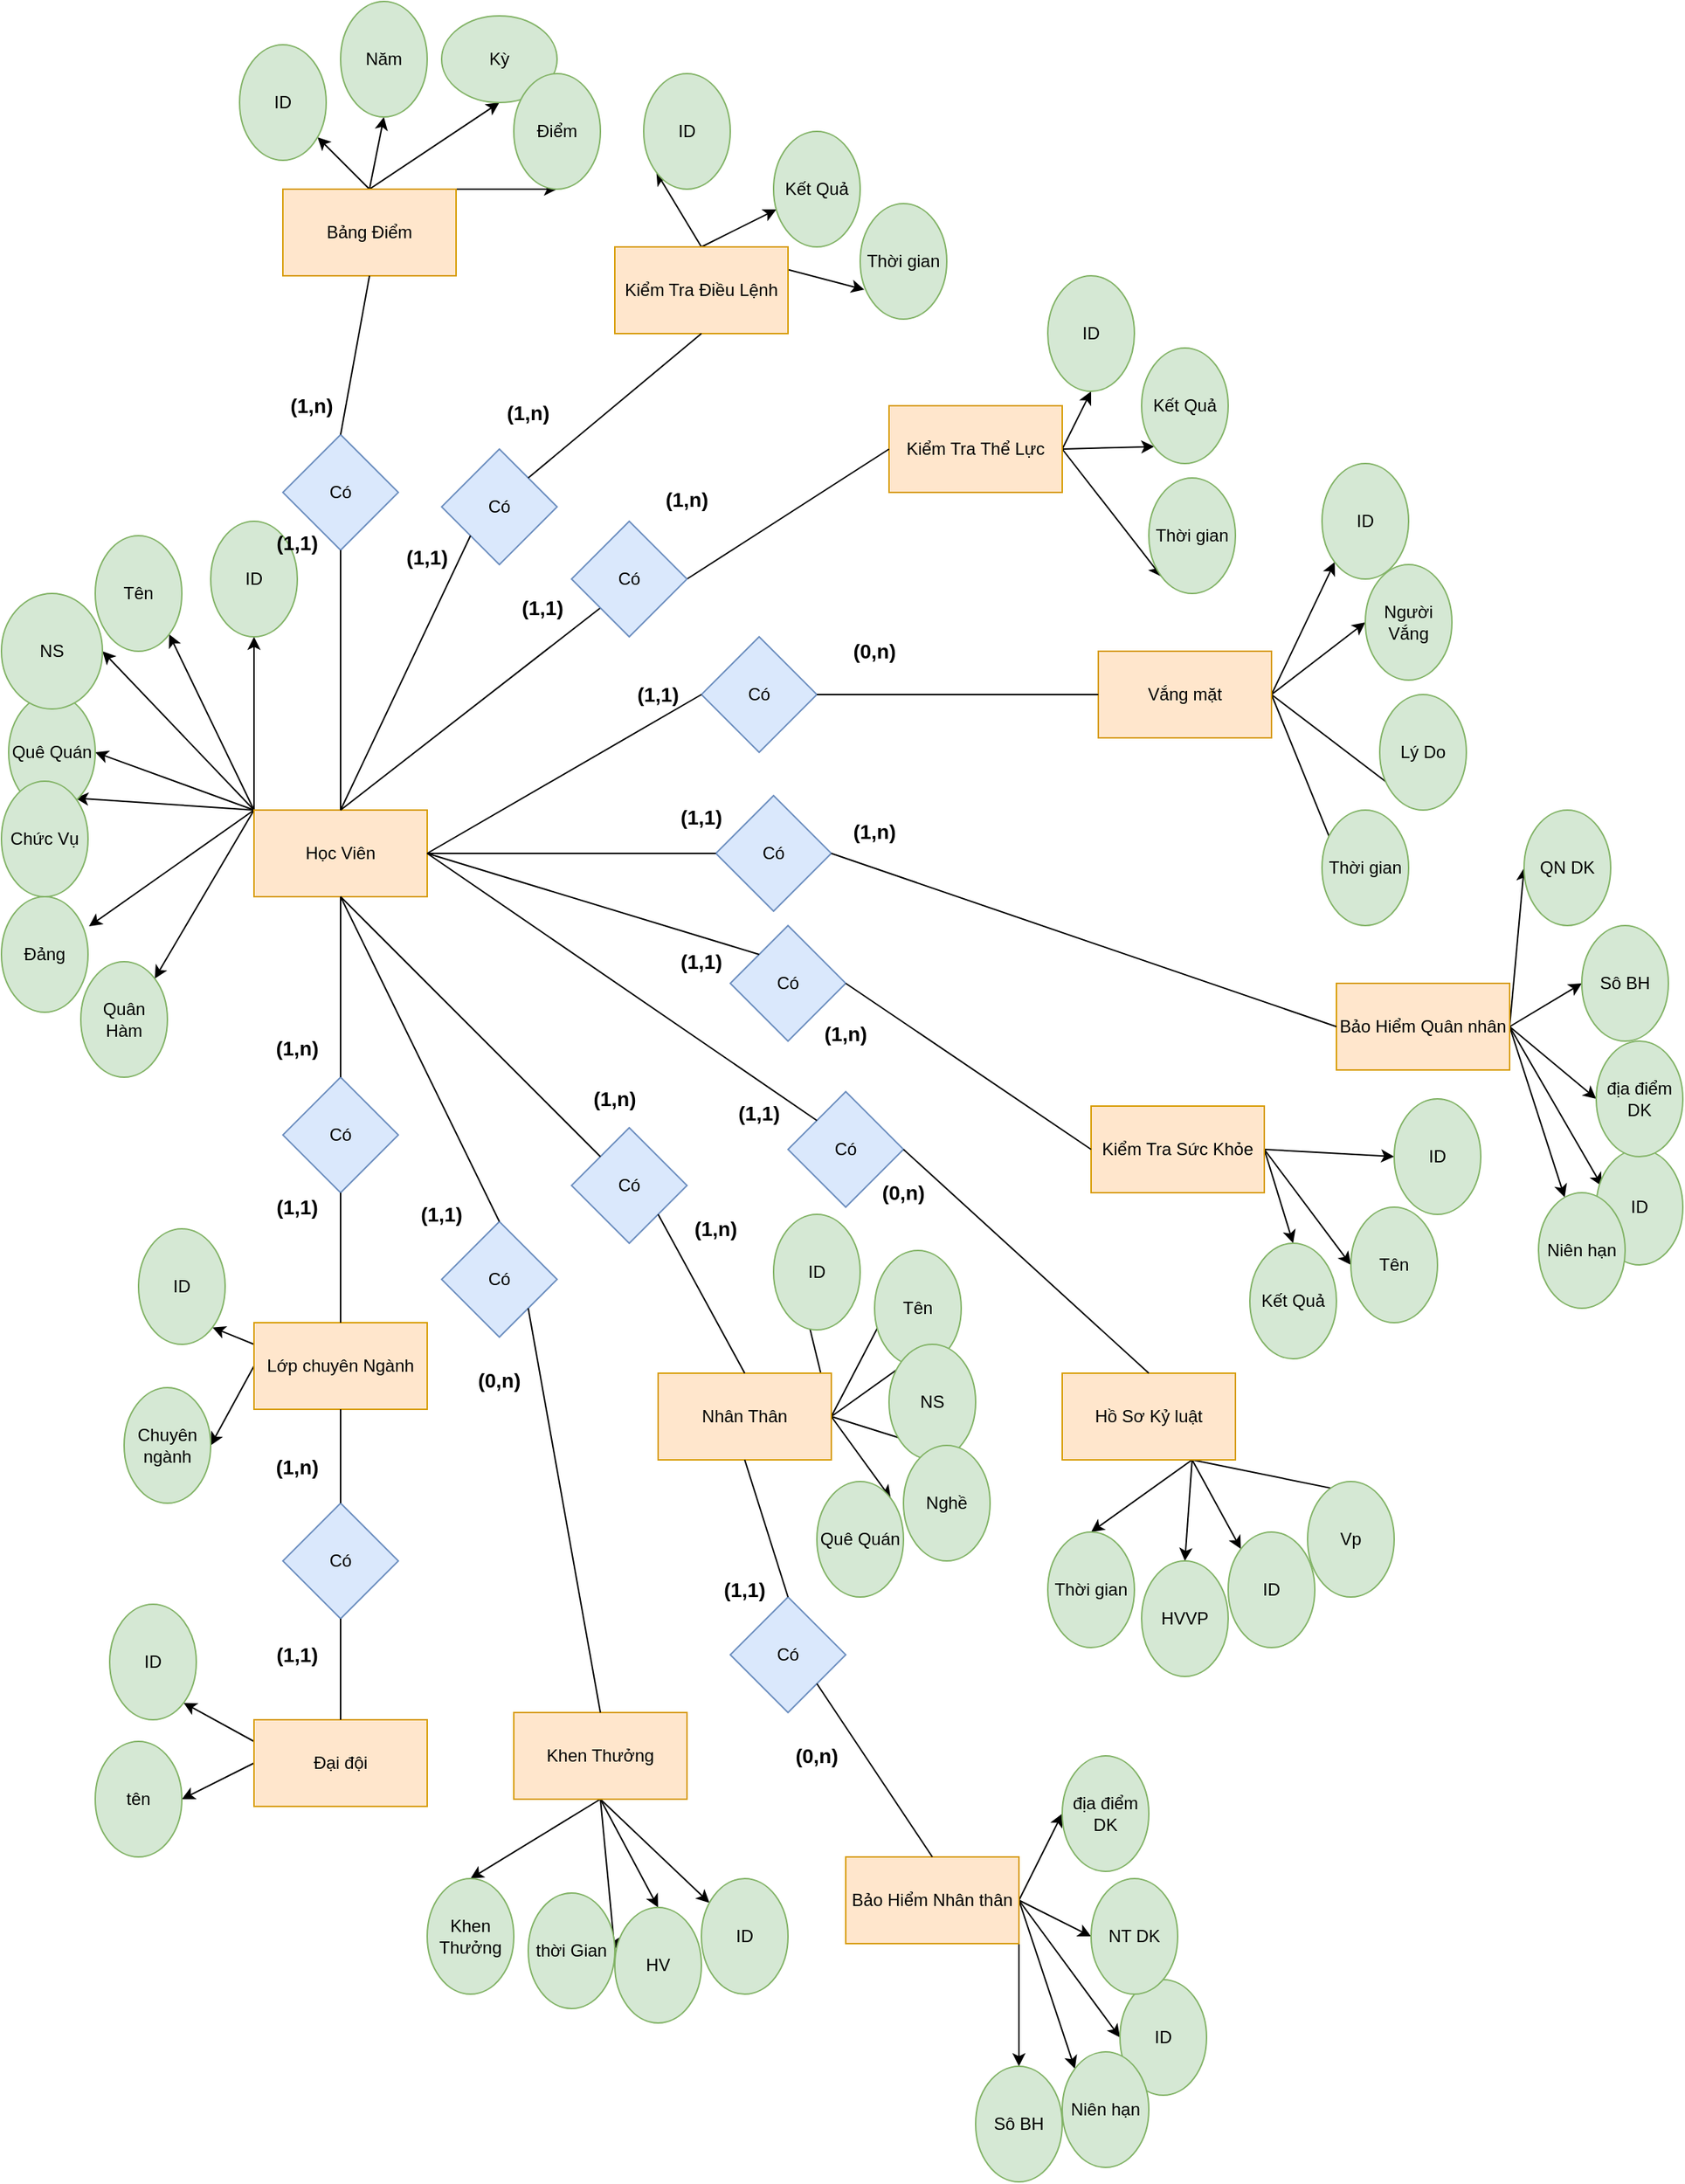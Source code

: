 <mxfile version="21.3.5" type="device">
  <diagram name="Trang-1" id="HzHjKrkz3LmQbBuQjo5N">
    <mxGraphModel dx="2071" dy="1753" grid="1" gridSize="10" guides="1" tooltips="1" connect="1" arrows="1" fold="1" page="1" pageScale="1" pageWidth="850" pageHeight="1100" math="0" shadow="0">
      <root>
        <mxCell id="0" />
        <mxCell id="1" parent="0" />
        <mxCell id="pn9uoVroOdkDR-FOo1zA-213" style="edgeStyle=none;shape=connector;rounded=0;orthogonalLoop=1;jettySize=auto;html=1;exitX=0;exitY=0;exitDx=0;exitDy=0;entryX=0.5;entryY=1;entryDx=0;entryDy=0;labelBackgroundColor=default;strokeColor=default;fontFamily=Helvetica;fontSize=11;fontColor=#000000;endArrow=classic;" parent="1" source="ZGwo3JjX4PuIPy2itPVY-2" target="pn9uoVroOdkDR-FOo1zA-172" edge="1">
          <mxGeometry relative="1" as="geometry" />
        </mxCell>
        <mxCell id="pn9uoVroOdkDR-FOo1zA-214" style="edgeStyle=none;shape=connector;rounded=0;orthogonalLoop=1;jettySize=auto;html=1;exitX=0;exitY=0;exitDx=0;exitDy=0;entryX=1;entryY=1;entryDx=0;entryDy=0;labelBackgroundColor=default;strokeColor=default;fontFamily=Helvetica;fontSize=11;fontColor=#000000;endArrow=classic;" parent="1" source="ZGwo3JjX4PuIPy2itPVY-2" target="pn9uoVroOdkDR-FOo1zA-211" edge="1">
          <mxGeometry relative="1" as="geometry" />
        </mxCell>
        <mxCell id="pn9uoVroOdkDR-FOo1zA-215" style="edgeStyle=none;shape=connector;rounded=0;orthogonalLoop=1;jettySize=auto;html=1;exitX=0;exitY=0;exitDx=0;exitDy=0;entryX=1;entryY=0.5;entryDx=0;entryDy=0;labelBackgroundColor=default;strokeColor=default;fontFamily=Helvetica;fontSize=11;fontColor=#000000;endArrow=classic;" parent="1" source="ZGwo3JjX4PuIPy2itPVY-2" target="pn9uoVroOdkDR-FOo1zA-210" edge="1">
          <mxGeometry relative="1" as="geometry" />
        </mxCell>
        <mxCell id="pn9uoVroOdkDR-FOo1zA-216" style="edgeStyle=none;shape=connector;rounded=0;orthogonalLoop=1;jettySize=auto;html=1;exitX=0;exitY=0;exitDx=0;exitDy=0;entryX=1;entryY=0.5;entryDx=0;entryDy=0;labelBackgroundColor=default;strokeColor=default;fontFamily=Helvetica;fontSize=11;fontColor=#000000;endArrow=classic;" parent="1" source="ZGwo3JjX4PuIPy2itPVY-2" target="pn9uoVroOdkDR-FOo1zA-209" edge="1">
          <mxGeometry relative="1" as="geometry" />
        </mxCell>
        <mxCell id="pn9uoVroOdkDR-FOo1zA-217" style="edgeStyle=none;shape=connector;rounded=0;orthogonalLoop=1;jettySize=auto;html=1;exitX=0;exitY=0;exitDx=0;exitDy=0;entryX=1;entryY=0;entryDx=0;entryDy=0;labelBackgroundColor=default;strokeColor=default;fontFamily=Helvetica;fontSize=11;fontColor=#000000;endArrow=classic;" parent="1" source="ZGwo3JjX4PuIPy2itPVY-2" target="pn9uoVroOdkDR-FOo1zA-212" edge="1">
          <mxGeometry relative="1" as="geometry" />
        </mxCell>
        <mxCell id="Y8wADBtAHxZ81B8i85IY-24" style="rounded=0;orthogonalLoop=1;jettySize=auto;html=1;exitX=0;exitY=0;exitDx=0;exitDy=0;entryX=1.011;entryY=0.257;entryDx=0;entryDy=0;entryPerimeter=0;fontColor=#000000;" parent="1" source="ZGwo3JjX4PuIPy2itPVY-2" target="Y8wADBtAHxZ81B8i85IY-22" edge="1">
          <mxGeometry relative="1" as="geometry" />
        </mxCell>
        <mxCell id="Y8wADBtAHxZ81B8i85IY-25" style="rounded=0;orthogonalLoop=1;jettySize=auto;html=1;exitX=0;exitY=0;exitDx=0;exitDy=0;entryX=1;entryY=0;entryDx=0;entryDy=0;fontColor=#000000;" parent="1" source="ZGwo3JjX4PuIPy2itPVY-2" target="Y8wADBtAHxZ81B8i85IY-23" edge="1">
          <mxGeometry relative="1" as="geometry" />
        </mxCell>
        <mxCell id="ZGwo3JjX4PuIPy2itPVY-2" value="Học Viên" style="rounded=0;whiteSpace=wrap;html=1;fillColor=#ffe6cc;strokeColor=#d79b00;fontColor=#000000;" parent="1" vertex="1">
          <mxGeometry x="-250" y="-160" width="120" height="60" as="geometry" />
        </mxCell>
        <mxCell id="pn9uoVroOdkDR-FOo1zA-204" style="edgeStyle=none;shape=connector;rounded=0;orthogonalLoop=1;jettySize=auto;html=1;entryX=1;entryY=1;entryDx=0;entryDy=0;labelBackgroundColor=default;strokeColor=default;fontFamily=Helvetica;fontSize=11;fontColor=#000000;endArrow=classic;exitX=0;exitY=0.25;exitDx=0;exitDy=0;" parent="1" source="ZGwo3JjX4PuIPy2itPVY-4" target="pn9uoVroOdkDR-FOo1zA-200" edge="1">
          <mxGeometry relative="1" as="geometry">
            <mxPoint x="-250" y="470" as="sourcePoint" />
          </mxGeometry>
        </mxCell>
        <mxCell id="pn9uoVroOdkDR-FOo1zA-205" style="edgeStyle=none;shape=connector;rounded=0;orthogonalLoop=1;jettySize=auto;html=1;exitX=0;exitY=0.5;exitDx=0;exitDy=0;entryX=1;entryY=0.5;entryDx=0;entryDy=0;labelBackgroundColor=default;strokeColor=default;fontFamily=Helvetica;fontSize=11;fontColor=#000000;endArrow=classic;" parent="1" source="ZGwo3JjX4PuIPy2itPVY-4" target="pn9uoVroOdkDR-FOo1zA-170" edge="1">
          <mxGeometry relative="1" as="geometry" />
        </mxCell>
        <mxCell id="ZGwo3JjX4PuIPy2itPVY-4" value="Đại đội" style="rounded=0;whiteSpace=wrap;html=1;fillColor=#ffe6cc;strokeColor=#d79b00;fontColor=#000000;" parent="1" vertex="1">
          <mxGeometry x="-250" y="470" width="120" height="60" as="geometry" />
        </mxCell>
        <mxCell id="pn9uoVroOdkDR-FOo1zA-206" style="edgeStyle=none;shape=connector;rounded=0;orthogonalLoop=1;jettySize=auto;html=1;exitX=0;exitY=0.25;exitDx=0;exitDy=0;entryX=1;entryY=1;entryDx=0;entryDy=0;labelBackgroundColor=default;strokeColor=default;fontFamily=Helvetica;fontSize=11;fontColor=#000000;endArrow=classic;" parent="1" source="ZGwo3JjX4PuIPy2itPVY-5" target="pn9uoVroOdkDR-FOo1zA-171" edge="1">
          <mxGeometry relative="1" as="geometry" />
        </mxCell>
        <mxCell id="pn9uoVroOdkDR-FOo1zA-208" style="edgeStyle=none;shape=connector;rounded=0;orthogonalLoop=1;jettySize=auto;html=1;exitX=0;exitY=0.5;exitDx=0;exitDy=0;entryX=1;entryY=0.5;entryDx=0;entryDy=0;labelBackgroundColor=default;strokeColor=default;fontFamily=Helvetica;fontSize=11;fontColor=#000000;endArrow=classic;" parent="1" source="ZGwo3JjX4PuIPy2itPVY-5" target="pn9uoVroOdkDR-FOo1zA-207" edge="1">
          <mxGeometry relative="1" as="geometry" />
        </mxCell>
        <mxCell id="ZGwo3JjX4PuIPy2itPVY-5" value="Lớp chuyên Ngành" style="rounded=0;whiteSpace=wrap;html=1;fillColor=#ffe6cc;strokeColor=#d79b00;fontColor=#000000;" parent="1" vertex="1">
          <mxGeometry x="-250" y="195" width="120" height="60" as="geometry" />
        </mxCell>
        <mxCell id="pn9uoVroOdkDR-FOo1zA-148" style="edgeStyle=none;shape=connector;rounded=0;orthogonalLoop=1;jettySize=auto;html=1;entryX=1;entryY=0;entryDx=0;entryDy=0;labelBackgroundColor=default;strokeColor=default;fontFamily=Helvetica;fontSize=11;fontColor=#000000;endArrow=classic;exitX=1;exitY=0.5;exitDx=0;exitDy=0;" parent="1" source="ZGwo3JjX4PuIPy2itPVY-6" target="pn9uoVroOdkDR-FOo1zA-147" edge="1">
          <mxGeometry relative="1" as="geometry">
            <mxPoint x="1020" y="230" as="sourcePoint" />
          </mxGeometry>
        </mxCell>
        <mxCell id="pn9uoVroOdkDR-FOo1zA-149" style="edgeStyle=none;shape=connector;rounded=0;orthogonalLoop=1;jettySize=auto;html=1;exitX=1;exitY=0.5;exitDx=0;exitDy=0;entryX=1;entryY=0;entryDx=0;entryDy=0;labelBackgroundColor=default;strokeColor=default;fontFamily=Helvetica;fontSize=11;fontColor=#000000;endArrow=classic;" parent="1" source="ZGwo3JjX4PuIPy2itPVY-6" target="pn9uoVroOdkDR-FOo1zA-146" edge="1">
          <mxGeometry relative="1" as="geometry" />
        </mxCell>
        <mxCell id="pn9uoVroOdkDR-FOo1zA-151" style="edgeStyle=none;shape=connector;rounded=0;orthogonalLoop=1;jettySize=auto;html=1;exitX=1;exitY=0.5;exitDx=0;exitDy=0;entryX=0.5;entryY=0;entryDx=0;entryDy=0;labelBackgroundColor=default;strokeColor=default;fontFamily=Helvetica;fontSize=11;fontColor=#000000;endArrow=classic;" parent="1" source="ZGwo3JjX4PuIPy2itPVY-6" target="pn9uoVroOdkDR-FOo1zA-145" edge="1">
          <mxGeometry relative="1" as="geometry" />
        </mxCell>
        <mxCell id="pn9uoVroOdkDR-FOo1zA-152" style="edgeStyle=none;shape=connector;rounded=0;orthogonalLoop=1;jettySize=auto;html=1;exitX=1;exitY=0.5;exitDx=0;exitDy=0;entryX=0.5;entryY=0;entryDx=0;entryDy=0;labelBackgroundColor=default;strokeColor=default;fontFamily=Helvetica;fontSize=11;fontColor=#000000;endArrow=classic;" parent="1" source="ZGwo3JjX4PuIPy2itPVY-6" target="pn9uoVroOdkDR-FOo1zA-144" edge="1">
          <mxGeometry relative="1" as="geometry" />
        </mxCell>
        <mxCell id="pn9uoVroOdkDR-FOo1zA-153" style="edgeStyle=none;shape=connector;rounded=0;orthogonalLoop=1;jettySize=auto;html=1;exitX=1;exitY=0.5;exitDx=0;exitDy=0;entryX=0;entryY=0;entryDx=0;entryDy=0;labelBackgroundColor=default;strokeColor=default;fontFamily=Helvetica;fontSize=11;fontColor=#000000;endArrow=classic;" parent="1" source="ZGwo3JjX4PuIPy2itPVY-6" target="pn9uoVroOdkDR-FOo1zA-143" edge="1">
          <mxGeometry relative="1" as="geometry" />
        </mxCell>
        <mxCell id="ZGwo3JjX4PuIPy2itPVY-6" value="Nhân Thân" style="rounded=0;whiteSpace=wrap;html=1;fillColor=#ffe6cc;strokeColor=#d79b00;fontColor=#000000;" parent="1" vertex="1">
          <mxGeometry x="30" y="230" width="120" height="60" as="geometry" />
        </mxCell>
        <mxCell id="pn9uoVroOdkDR-FOo1zA-103" style="edgeStyle=none;shape=connector;rounded=0;orthogonalLoop=1;jettySize=auto;html=1;exitX=0.5;exitY=0;exitDx=0;exitDy=0;entryX=0;entryY=1;entryDx=0;entryDy=0;labelBackgroundColor=default;strokeColor=default;fontFamily=Helvetica;fontSize=11;fontColor=#000000;endArrow=classic;" parent="1" source="ZGwo3JjX4PuIPy2itPVY-9" target="pn9uoVroOdkDR-FOo1zA-99" edge="1">
          <mxGeometry relative="1" as="geometry" />
        </mxCell>
        <mxCell id="pn9uoVroOdkDR-FOo1zA-104" style="edgeStyle=none;shape=connector;rounded=0;orthogonalLoop=1;jettySize=auto;html=1;exitX=0.5;exitY=0;exitDx=0;exitDy=0;labelBackgroundColor=default;strokeColor=default;fontFamily=Helvetica;fontSize=11;fontColor=#000000;endArrow=classic;" parent="1" source="ZGwo3JjX4PuIPy2itPVY-9" target="pn9uoVroOdkDR-FOo1zA-101" edge="1">
          <mxGeometry relative="1" as="geometry" />
        </mxCell>
        <mxCell id="pn9uoVroOdkDR-FOo1zA-105" style="edgeStyle=none;shape=connector;rounded=0;orthogonalLoop=1;jettySize=auto;html=1;exitX=0.5;exitY=0;exitDx=0;exitDy=0;entryX=0.048;entryY=0.745;entryDx=0;entryDy=0;labelBackgroundColor=default;strokeColor=default;fontFamily=Helvetica;fontSize=11;fontColor=#000000;endArrow=classic;entryPerimeter=0;" parent="1" source="ZGwo3JjX4PuIPy2itPVY-9" target="pn9uoVroOdkDR-FOo1zA-100" edge="1">
          <mxGeometry relative="1" as="geometry" />
        </mxCell>
        <mxCell id="ZGwo3JjX4PuIPy2itPVY-9" value="Kiểm Tra Điều Lệnh" style="rounded=0;whiteSpace=wrap;html=1;fillColor=#ffe6cc;strokeColor=#d79b00;fontColor=#000000;" parent="1" vertex="1">
          <mxGeometry y="-550" width="120" height="60" as="geometry" />
        </mxCell>
        <mxCell id="pn9uoVroOdkDR-FOo1zA-109" style="edgeStyle=none;shape=connector;rounded=0;orthogonalLoop=1;jettySize=auto;html=1;exitX=1;exitY=0.5;exitDx=0;exitDy=0;entryX=0.5;entryY=1;entryDx=0;entryDy=0;labelBackgroundColor=default;strokeColor=default;fontFamily=Helvetica;fontSize=11;fontColor=#000000;endArrow=classic;" parent="1" source="ZGwo3JjX4PuIPy2itPVY-10" target="pn9uoVroOdkDR-FOo1zA-106" edge="1">
          <mxGeometry relative="1" as="geometry" />
        </mxCell>
        <mxCell id="pn9uoVroOdkDR-FOo1zA-110" style="edgeStyle=none;shape=connector;rounded=0;orthogonalLoop=1;jettySize=auto;html=1;exitX=1;exitY=0.5;exitDx=0;exitDy=0;entryX=0;entryY=1;entryDx=0;entryDy=0;labelBackgroundColor=default;strokeColor=default;fontFamily=Helvetica;fontSize=11;fontColor=#000000;endArrow=classic;" parent="1" source="ZGwo3JjX4PuIPy2itPVY-10" target="pn9uoVroOdkDR-FOo1zA-107" edge="1">
          <mxGeometry relative="1" as="geometry" />
        </mxCell>
        <mxCell id="pn9uoVroOdkDR-FOo1zA-111" style="edgeStyle=none;shape=connector;rounded=0;orthogonalLoop=1;jettySize=auto;html=1;exitX=1;exitY=0.5;exitDx=0;exitDy=0;entryX=0;entryY=1;entryDx=0;entryDy=0;labelBackgroundColor=default;strokeColor=default;fontFamily=Helvetica;fontSize=11;fontColor=#000000;endArrow=classic;" parent="1" source="ZGwo3JjX4PuIPy2itPVY-10" target="pn9uoVroOdkDR-FOo1zA-108" edge="1">
          <mxGeometry relative="1" as="geometry" />
        </mxCell>
        <mxCell id="ZGwo3JjX4PuIPy2itPVY-10" value="Kiểm Tra Thể Lực" style="rounded=0;whiteSpace=wrap;html=1;fillColor=#ffe6cc;strokeColor=#d79b00;fontColor=#000000;" parent="1" vertex="1">
          <mxGeometry x="190" y="-440" width="120" height="60" as="geometry" />
        </mxCell>
        <mxCell id="pn9uoVroOdkDR-FOo1zA-163" style="edgeStyle=none;shape=connector;rounded=0;orthogonalLoop=1;jettySize=auto;html=1;exitX=1;exitY=0.5;exitDx=0;exitDy=0;entryX=0;entryY=0.5;entryDx=0;entryDy=0;labelBackgroundColor=default;strokeColor=default;fontFamily=Helvetica;fontSize=11;fontColor=#000000;endArrow=classic;" parent="1" source="ZGwo3JjX4PuIPy2itPVY-11" target="pn9uoVroOdkDR-FOo1zA-160" edge="1">
          <mxGeometry relative="1" as="geometry" />
        </mxCell>
        <mxCell id="pn9uoVroOdkDR-FOo1zA-164" style="edgeStyle=none;shape=connector;rounded=0;orthogonalLoop=1;jettySize=auto;html=1;entryX=0;entryY=0.5;entryDx=0;entryDy=0;labelBackgroundColor=default;strokeColor=default;fontFamily=Helvetica;fontSize=11;fontColor=#000000;endArrow=classic;exitX=1;exitY=0.5;exitDx=0;exitDy=0;" parent="1" source="ZGwo3JjX4PuIPy2itPVY-11" target="pn9uoVroOdkDR-FOo1zA-161" edge="1">
          <mxGeometry relative="1" as="geometry">
            <mxPoint x="350" y="-10" as="sourcePoint" />
          </mxGeometry>
        </mxCell>
        <mxCell id="pn9uoVroOdkDR-FOo1zA-165" style="edgeStyle=none;shape=connector;rounded=0;orthogonalLoop=1;jettySize=auto;html=1;exitX=1;exitY=0.5;exitDx=0;exitDy=0;entryX=0.5;entryY=0;entryDx=0;entryDy=0;labelBackgroundColor=default;strokeColor=default;fontFamily=Helvetica;fontSize=11;fontColor=#000000;endArrow=classic;" parent="1" source="ZGwo3JjX4PuIPy2itPVY-11" target="pn9uoVroOdkDR-FOo1zA-162" edge="1">
          <mxGeometry relative="1" as="geometry" />
        </mxCell>
        <mxCell id="ZGwo3JjX4PuIPy2itPVY-11" value="Kiểm Tra Sức Khỏe" style="rounded=0;whiteSpace=wrap;html=1;fillColor=#ffe6cc;strokeColor=#d79b00;fontColor=#000000;" parent="1" vertex="1">
          <mxGeometry x="330" y="45" width="120" height="60" as="geometry" />
        </mxCell>
        <mxCell id="pn9uoVroOdkDR-FOo1zA-117" style="edgeStyle=none;shape=connector;rounded=0;orthogonalLoop=1;jettySize=auto;html=1;exitX=1;exitY=0.5;exitDx=0;exitDy=0;entryX=0;entryY=1;entryDx=0;entryDy=0;labelBackgroundColor=default;strokeColor=default;fontFamily=Helvetica;fontSize=11;fontColor=#000000;endArrow=classic;" parent="1" source="ZGwo3JjX4PuIPy2itPVY-12" target="pn9uoVroOdkDR-FOo1zA-112" edge="1">
          <mxGeometry relative="1" as="geometry" />
        </mxCell>
        <mxCell id="pn9uoVroOdkDR-FOo1zA-118" style="edgeStyle=none;shape=connector;rounded=0;orthogonalLoop=1;jettySize=auto;html=1;exitX=1;exitY=0.5;exitDx=0;exitDy=0;entryX=0.5;entryY=1;entryDx=0;entryDy=0;labelBackgroundColor=default;strokeColor=default;fontFamily=Helvetica;fontSize=11;fontColor=#000000;endArrow=classic;" parent="1" source="ZGwo3JjX4PuIPy2itPVY-12" target="pn9uoVroOdkDR-FOo1zA-113" edge="1">
          <mxGeometry relative="1" as="geometry" />
        </mxCell>
        <mxCell id="pn9uoVroOdkDR-FOo1zA-119" style="edgeStyle=none;shape=connector;rounded=0;orthogonalLoop=1;jettySize=auto;html=1;exitX=1;exitY=0.5;exitDx=0;exitDy=0;entryX=0.5;entryY=1;entryDx=0;entryDy=0;labelBackgroundColor=default;strokeColor=default;fontFamily=Helvetica;fontSize=11;fontColor=#000000;endArrow=classic;" parent="1" source="ZGwo3JjX4PuIPy2itPVY-12" target="pn9uoVroOdkDR-FOo1zA-116" edge="1">
          <mxGeometry relative="1" as="geometry" />
        </mxCell>
        <mxCell id="pn9uoVroOdkDR-FOo1zA-121" style="edgeStyle=none;shape=connector;rounded=0;orthogonalLoop=1;jettySize=auto;html=1;exitX=1;exitY=0.5;exitDx=0;exitDy=0;entryX=0;entryY=0.5;entryDx=0;entryDy=0;labelBackgroundColor=default;strokeColor=default;fontFamily=Helvetica;fontSize=11;fontColor=#000000;endArrow=classic;" parent="1" source="ZGwo3JjX4PuIPy2itPVY-12" target="pn9uoVroOdkDR-FOo1zA-120" edge="1">
          <mxGeometry relative="1" as="geometry" />
        </mxCell>
        <mxCell id="ZGwo3JjX4PuIPy2itPVY-12" value="Vắng mặt" style="rounded=0;whiteSpace=wrap;html=1;fillColor=#ffe6cc;strokeColor=#d79b00;fontColor=#000000;" parent="1" vertex="1">
          <mxGeometry x="335" y="-270" width="120" height="60" as="geometry" />
        </mxCell>
        <mxCell id="pn9uoVroOdkDR-FOo1zA-126" style="edgeStyle=none;shape=connector;rounded=0;orthogonalLoop=1;jettySize=auto;html=1;exitX=1;exitY=0.5;exitDx=0;exitDy=0;entryX=0.066;entryY=0.317;entryDx=0;entryDy=0;labelBackgroundColor=default;strokeColor=default;fontFamily=Helvetica;fontSize=11;fontColor=#000000;endArrow=classic;entryPerimeter=0;" parent="1" source="ZGwo3JjX4PuIPy2itPVY-13" target="pn9uoVroOdkDR-FOo1zA-122" edge="1">
          <mxGeometry relative="1" as="geometry" />
        </mxCell>
        <mxCell id="pn9uoVroOdkDR-FOo1zA-127" value="" style="edgeStyle=none;shape=connector;rounded=0;orthogonalLoop=1;jettySize=auto;html=1;labelBackgroundColor=default;strokeColor=default;fontFamily=Helvetica;fontSize=11;fontColor=#000000;endArrow=classic;exitX=1;exitY=0.5;exitDx=0;exitDy=0;" parent="1" source="ZGwo3JjX4PuIPy2itPVY-13" target="pn9uoVroOdkDR-FOo1zA-123" edge="1">
          <mxGeometry relative="1" as="geometry" />
        </mxCell>
        <mxCell id="pn9uoVroOdkDR-FOo1zA-128" style="edgeStyle=none;shape=connector;rounded=0;orthogonalLoop=1;jettySize=auto;html=1;exitX=1;exitY=0.5;exitDx=0;exitDy=0;entryX=0;entryY=0.5;entryDx=0;entryDy=0;labelBackgroundColor=default;strokeColor=default;fontFamily=Helvetica;fontSize=11;fontColor=#000000;endArrow=classic;" parent="1" source="ZGwo3JjX4PuIPy2itPVY-13" target="pn9uoVroOdkDR-FOo1zA-124" edge="1">
          <mxGeometry relative="1" as="geometry" />
        </mxCell>
        <mxCell id="pn9uoVroOdkDR-FOo1zA-129" style="edgeStyle=none;shape=connector;rounded=0;orthogonalLoop=1;jettySize=auto;html=1;exitX=1;exitY=0.5;exitDx=0;exitDy=0;entryX=0;entryY=0.5;entryDx=0;entryDy=0;labelBackgroundColor=default;strokeColor=default;fontFamily=Helvetica;fontSize=11;fontColor=#000000;endArrow=classic;" parent="1" source="ZGwo3JjX4PuIPy2itPVY-13" target="pn9uoVroOdkDR-FOo1zA-125" edge="1">
          <mxGeometry relative="1" as="geometry" />
        </mxCell>
        <mxCell id="pn9uoVroOdkDR-FOo1zA-132" style="edgeStyle=none;shape=connector;rounded=0;orthogonalLoop=1;jettySize=auto;html=1;exitX=1;exitY=0.5;exitDx=0;exitDy=0;entryX=0;entryY=0.5;entryDx=0;entryDy=0;labelBackgroundColor=default;strokeColor=default;fontFamily=Helvetica;fontSize=11;fontColor=#000000;endArrow=classic;" parent="1" source="ZGwo3JjX4PuIPy2itPVY-13" target="pn9uoVroOdkDR-FOo1zA-131" edge="1">
          <mxGeometry relative="1" as="geometry" />
        </mxCell>
        <mxCell id="ZGwo3JjX4PuIPy2itPVY-13" value="Bảo Hiểm Quân nhân" style="rounded=0;whiteSpace=wrap;html=1;fillColor=#ffe6cc;strokeColor=#d79b00;fontColor=#000000;" parent="1" vertex="1">
          <mxGeometry x="500" y="-40" width="120" height="60" as="geometry" />
        </mxCell>
        <mxCell id="pn9uoVroOdkDR-FOo1zA-138" style="edgeStyle=none;shape=connector;rounded=0;orthogonalLoop=1;jettySize=auto;html=1;exitX=1;exitY=0.5;exitDx=0;exitDy=0;entryX=0;entryY=0.5;entryDx=0;entryDy=0;labelBackgroundColor=default;strokeColor=default;fontFamily=Helvetica;fontSize=11;fontColor=#000000;endArrow=classic;" parent="1" source="ZGwo3JjX4PuIPy2itPVY-14" target="pn9uoVroOdkDR-FOo1zA-133" edge="1">
          <mxGeometry relative="1" as="geometry" />
        </mxCell>
        <mxCell id="pn9uoVroOdkDR-FOo1zA-139" style="edgeStyle=none;shape=connector;rounded=0;orthogonalLoop=1;jettySize=auto;html=1;exitX=1;exitY=0.5;exitDx=0;exitDy=0;entryX=0;entryY=0;entryDx=0;entryDy=0;labelBackgroundColor=default;strokeColor=default;fontFamily=Helvetica;fontSize=11;fontColor=#000000;endArrow=classic;" parent="1" source="ZGwo3JjX4PuIPy2itPVY-14" target="pn9uoVroOdkDR-FOo1zA-134" edge="1">
          <mxGeometry relative="1" as="geometry" />
        </mxCell>
        <mxCell id="pn9uoVroOdkDR-FOo1zA-140" style="edgeStyle=none;shape=connector;rounded=0;orthogonalLoop=1;jettySize=auto;html=1;exitX=1;exitY=0.5;exitDx=0;exitDy=0;entryX=0.5;entryY=0;entryDx=0;entryDy=0;labelBackgroundColor=default;strokeColor=default;fontFamily=Helvetica;fontSize=11;fontColor=#000000;endArrow=classic;" parent="1" source="ZGwo3JjX4PuIPy2itPVY-14" target="pn9uoVroOdkDR-FOo1zA-135" edge="1">
          <mxGeometry relative="1" as="geometry" />
        </mxCell>
        <mxCell id="pn9uoVroOdkDR-FOo1zA-141" style="edgeStyle=none;shape=connector;rounded=0;orthogonalLoop=1;jettySize=auto;html=1;exitX=1;exitY=0.5;exitDx=0;exitDy=0;entryX=0;entryY=0.5;entryDx=0;entryDy=0;labelBackgroundColor=default;strokeColor=default;fontFamily=Helvetica;fontSize=11;fontColor=#000000;endArrow=classic;" parent="1" source="ZGwo3JjX4PuIPy2itPVY-14" target="pn9uoVroOdkDR-FOo1zA-136" edge="1">
          <mxGeometry relative="1" as="geometry" />
        </mxCell>
        <mxCell id="pn9uoVroOdkDR-FOo1zA-142" style="edgeStyle=none;shape=connector;rounded=0;orthogonalLoop=1;jettySize=auto;html=1;exitX=1;exitY=0.5;exitDx=0;exitDy=0;entryX=0;entryY=0.5;entryDx=0;entryDy=0;labelBackgroundColor=default;strokeColor=default;fontFamily=Helvetica;fontSize=11;fontColor=#000000;endArrow=classic;" parent="1" source="ZGwo3JjX4PuIPy2itPVY-14" target="pn9uoVroOdkDR-FOo1zA-137" edge="1">
          <mxGeometry relative="1" as="geometry" />
        </mxCell>
        <mxCell id="ZGwo3JjX4PuIPy2itPVY-14" value="Bảo Hiểm Nhân thân" style="rounded=0;whiteSpace=wrap;html=1;fillColor=#ffe6cc;strokeColor=#d79b00;fontColor=#000000;" parent="1" vertex="1">
          <mxGeometry x="160" y="565" width="120" height="60" as="geometry" />
        </mxCell>
        <mxCell id="ZGwo3JjX4PuIPy2itPVY-24" value="Có" style="rhombus;whiteSpace=wrap;html=1;fillColor=#dae8fc;strokeColor=#6c8ebf;fontColor=#000000;" parent="1" vertex="1">
          <mxGeometry x="-230" y="320" width="80" height="80" as="geometry" />
        </mxCell>
        <mxCell id="ZGwo3JjX4PuIPy2itPVY-25" value="" style="endArrow=none;html=1;rounded=0;entryX=0.5;entryY=1;entryDx=0;entryDy=0;exitX=0.5;exitY=0;exitDx=0;exitDy=0;fontColor=#000000;" parent="1" source="ZGwo3JjX4PuIPy2itPVY-24" target="ZGwo3JjX4PuIPy2itPVY-5" edge="1">
          <mxGeometry width="50" height="50" relative="1" as="geometry">
            <mxPoint x="530" y="175" as="sourcePoint" />
            <mxPoint x="260" y="225" as="targetPoint" />
          </mxGeometry>
        </mxCell>
        <mxCell id="ZGwo3JjX4PuIPy2itPVY-27" value="(1,n)" style="text;html=1;strokeColor=none;fillColor=none;align=center;verticalAlign=middle;whiteSpace=wrap;rounded=0;fontStyle=1;fontSize=14;fontColor=#000000;" parent="1" vertex="1">
          <mxGeometry x="-250" y="280" width="60" height="30" as="geometry" />
        </mxCell>
        <mxCell id="ZGwo3JjX4PuIPy2itPVY-29" value="" style="endArrow=none;html=1;rounded=0;entryX=0.5;entryY=1;entryDx=0;entryDy=0;exitX=0.5;exitY=0;exitDx=0;exitDy=0;fontColor=#000000;" parent="1" source="ZGwo3JjX4PuIPy2itPVY-4" target="ZGwo3JjX4PuIPy2itPVY-24" edge="1">
          <mxGeometry width="50" height="50" relative="1" as="geometry">
            <mxPoint x="150" y="240" as="sourcePoint" />
            <mxPoint x="160" y="210" as="targetPoint" />
          </mxGeometry>
        </mxCell>
        <mxCell id="ZGwo3JjX4PuIPy2itPVY-30" value="Có" style="rhombus;whiteSpace=wrap;html=1;fillColor=#dae8fc;strokeColor=#6c8ebf;fontColor=#000000;" parent="1" vertex="1">
          <mxGeometry x="-230" y="25" width="80" height="80" as="geometry" />
        </mxCell>
        <mxCell id="ZGwo3JjX4PuIPy2itPVY-31" value="(1,1)" style="text;html=1;strokeColor=none;fillColor=none;align=center;verticalAlign=middle;whiteSpace=wrap;rounded=0;glass=0;fontStyle=1;fontSize=14;fontColor=#000000;" parent="1" vertex="1">
          <mxGeometry x="30" y="-170" width="60" height="30" as="geometry" />
        </mxCell>
        <mxCell id="ZGwo3JjX4PuIPy2itPVY-32" value="" style="endArrow=none;html=1;rounded=0;entryX=0.5;entryY=0;entryDx=0;entryDy=0;exitX=0.5;exitY=1;exitDx=0;exitDy=0;fontColor=#000000;" parent="1" source="ZGwo3JjX4PuIPy2itPVY-30" target="ZGwo3JjX4PuIPy2itPVY-5" edge="1">
          <mxGeometry width="50" height="50" relative="1" as="geometry">
            <mxPoint x="150" y="350" as="sourcePoint" />
            <mxPoint x="150" y="320" as="targetPoint" />
          </mxGeometry>
        </mxCell>
        <mxCell id="ZGwo3JjX4PuIPy2itPVY-33" value="" style="endArrow=none;html=1;rounded=0;entryX=0.5;entryY=0;entryDx=0;entryDy=0;exitX=0.5;exitY=1;exitDx=0;exitDy=0;fontColor=#000000;" parent="1" source="ZGwo3JjX4PuIPy2itPVY-2" target="ZGwo3JjX4PuIPy2itPVY-30" edge="1">
          <mxGeometry width="50" height="50" relative="1" as="geometry">
            <mxPoint x="240" y="180" as="sourcePoint" />
            <mxPoint x="210" y="180" as="targetPoint" />
          </mxGeometry>
        </mxCell>
        <mxCell id="ZGwo3JjX4PuIPy2itPVY-35" value="(0,n)" style="text;html=1;strokeColor=none;fillColor=none;align=center;verticalAlign=middle;whiteSpace=wrap;rounded=0;glass=0;fontStyle=1;fontSize=14;fontColor=#000000;" parent="1" vertex="1">
          <mxGeometry x="170" y="90" width="60" height="30" as="geometry" />
        </mxCell>
        <mxCell id="ZGwo3JjX4PuIPy2itPVY-36" value="(1,1)" style="text;html=1;strokeColor=none;fillColor=none;align=center;verticalAlign=middle;whiteSpace=wrap;rounded=0;glass=0;fontStyle=1;fontSize=14;fontColor=#000000;" parent="1" vertex="1">
          <mxGeometry x="-250" y="100" width="60" height="30" as="geometry" />
        </mxCell>
        <mxCell id="ZGwo3JjX4PuIPy2itPVY-37" value="Có" style="rhombus;whiteSpace=wrap;html=1;fillColor=#dae8fc;strokeColor=#6c8ebf;fontColor=#000000;" parent="1" vertex="1">
          <mxGeometry x="-30" y="60" width="80" height="80" as="geometry" />
        </mxCell>
        <mxCell id="ZGwo3JjX4PuIPy2itPVY-38" value="" style="endArrow=none;html=1;rounded=0;entryX=0.5;entryY=1;entryDx=0;entryDy=0;exitX=0;exitY=0;exitDx=0;exitDy=0;fontColor=#000000;" parent="1" source="ZGwo3JjX4PuIPy2itPVY-37" target="ZGwo3JjX4PuIPy2itPVY-2" edge="1">
          <mxGeometry width="50" height="50" relative="1" as="geometry">
            <mxPoint x="240" y="180" as="sourcePoint" />
            <mxPoint x="210" y="180" as="targetPoint" />
          </mxGeometry>
        </mxCell>
        <mxCell id="ZGwo3JjX4PuIPy2itPVY-39" value="" style="endArrow=none;html=1;rounded=0;entryX=1;entryY=1;entryDx=0;entryDy=0;exitX=0.5;exitY=0;exitDx=0;exitDy=0;fontColor=#000000;" parent="1" source="ZGwo3JjX4PuIPy2itPVY-6" target="ZGwo3JjX4PuIPy2itPVY-37" edge="1">
          <mxGeometry width="50" height="50" relative="1" as="geometry">
            <mxPoint x="250" y="190" as="sourcePoint" />
            <mxPoint x="220" y="190" as="targetPoint" />
          </mxGeometry>
        </mxCell>
        <mxCell id="ZGwo3JjX4PuIPy2itPVY-40" value="(0,n)" style="text;html=1;strokeColor=none;fillColor=none;align=center;verticalAlign=middle;whiteSpace=wrap;rounded=0;glass=0;fontStyle=1;fontSize=14;fontColor=#000000;" parent="1" vertex="1">
          <mxGeometry x="150" y="-285" width="60" height="30" as="geometry" />
        </mxCell>
        <mxCell id="pn9uoVroOdkDR-FOo1zA-95" style="edgeStyle=none;shape=connector;rounded=0;orthogonalLoop=1;jettySize=auto;html=1;exitX=0.5;exitY=0;exitDx=0;exitDy=0;labelBackgroundColor=default;strokeColor=default;fontFamily=Helvetica;fontSize=11;fontColor=#000000;endArrow=classic;" parent="1" source="ZGwo3JjX4PuIPy2itPVY-43" target="pn9uoVroOdkDR-FOo1zA-92" edge="1">
          <mxGeometry relative="1" as="geometry" />
        </mxCell>
        <mxCell id="pn9uoVroOdkDR-FOo1zA-96" style="edgeStyle=none;shape=connector;rounded=0;orthogonalLoop=1;jettySize=auto;html=1;exitX=0.5;exitY=0;exitDx=0;exitDy=0;entryX=0.5;entryY=1;entryDx=0;entryDy=0;labelBackgroundColor=default;strokeColor=default;fontFamily=Helvetica;fontSize=11;fontColor=#000000;endArrow=classic;" parent="1" source="ZGwo3JjX4PuIPy2itPVY-43" target="pn9uoVroOdkDR-FOo1zA-91" edge="1">
          <mxGeometry relative="1" as="geometry" />
        </mxCell>
        <mxCell id="pn9uoVroOdkDR-FOo1zA-97" style="edgeStyle=none;shape=connector;rounded=0;orthogonalLoop=1;jettySize=auto;html=1;exitX=0.5;exitY=0;exitDx=0;exitDy=0;entryX=1;entryY=0.5;entryDx=0;entryDy=0;labelBackgroundColor=default;strokeColor=default;fontFamily=Helvetica;fontSize=11;fontColor=#000000;endArrow=classic;" parent="1" source="ZGwo3JjX4PuIPy2itPVY-43" target="pn9uoVroOdkDR-FOo1zA-93" edge="1">
          <mxGeometry relative="1" as="geometry" />
        </mxCell>
        <mxCell id="pn9uoVroOdkDR-FOo1zA-98" style="edgeStyle=none;shape=connector;rounded=0;orthogonalLoop=1;jettySize=auto;html=1;exitX=0.5;exitY=0;exitDx=0;exitDy=0;entryX=0.5;entryY=1;entryDx=0;entryDy=0;labelBackgroundColor=default;strokeColor=default;fontFamily=Helvetica;fontSize=11;fontColor=#000000;endArrow=classic;" parent="1" source="ZGwo3JjX4PuIPy2itPVY-43" target="pn9uoVroOdkDR-FOo1zA-94" edge="1">
          <mxGeometry relative="1" as="geometry" />
        </mxCell>
        <mxCell id="ZGwo3JjX4PuIPy2itPVY-43" value="Bảng Điểm" style="rounded=0;whiteSpace=wrap;html=1;fillColor=#ffe6cc;strokeColor=#d79b00;fontColor=#000000;" parent="1" vertex="1">
          <mxGeometry x="-230" y="-590" width="120" height="60" as="geometry" />
        </mxCell>
        <mxCell id="pn9uoVroOdkDR-FOo1zA-181" style="edgeStyle=none;shape=connector;rounded=0;orthogonalLoop=1;jettySize=auto;html=1;exitX=0.75;exitY=1;exitDx=0;exitDy=0;entryX=0;entryY=0;entryDx=0;entryDy=0;labelBackgroundColor=default;strokeColor=default;fontFamily=Helvetica;fontSize=11;fontColor=#000000;endArrow=classic;" parent="1" source="ZGwo3JjX4PuIPy2itPVY-45" target="pn9uoVroOdkDR-FOo1zA-167" edge="1">
          <mxGeometry relative="1" as="geometry" />
        </mxCell>
        <mxCell id="pn9uoVroOdkDR-FOo1zA-187" style="edgeStyle=none;shape=connector;rounded=0;orthogonalLoop=1;jettySize=auto;html=1;exitX=0.75;exitY=1;exitDx=0;exitDy=0;entryX=1;entryY=0;entryDx=0;entryDy=0;labelBackgroundColor=default;strokeColor=default;fontFamily=Helvetica;fontSize=11;fontColor=#000000;endArrow=classic;" parent="1" source="ZGwo3JjX4PuIPy2itPVY-45" target="pn9uoVroOdkDR-FOo1zA-183" edge="1">
          <mxGeometry relative="1" as="geometry" />
        </mxCell>
        <mxCell id="pn9uoVroOdkDR-FOo1zA-188" style="edgeStyle=none;shape=connector;rounded=0;orthogonalLoop=1;jettySize=auto;html=1;exitX=0.75;exitY=1;exitDx=0;exitDy=0;entryX=0.5;entryY=0;entryDx=0;entryDy=0;labelBackgroundColor=default;strokeColor=default;fontFamily=Helvetica;fontSize=11;fontColor=#000000;endArrow=classic;" parent="1" source="ZGwo3JjX4PuIPy2itPVY-45" target="pn9uoVroOdkDR-FOo1zA-182" edge="1">
          <mxGeometry relative="1" as="geometry" />
        </mxCell>
        <mxCell id="pn9uoVroOdkDR-FOo1zA-189" style="edgeStyle=none;shape=connector;rounded=0;orthogonalLoop=1;jettySize=auto;html=1;exitX=0.75;exitY=1;exitDx=0;exitDy=0;entryX=0.5;entryY=0;entryDx=0;entryDy=0;labelBackgroundColor=default;strokeColor=default;fontFamily=Helvetica;fontSize=11;fontColor=#000000;endArrow=classic;" parent="1" source="ZGwo3JjX4PuIPy2itPVY-45" target="pn9uoVroOdkDR-FOo1zA-184" edge="1">
          <mxGeometry relative="1" as="geometry" />
        </mxCell>
        <mxCell id="ZGwo3JjX4PuIPy2itPVY-45" value="Hồ Sơ Kỷ luật" style="rounded=0;whiteSpace=wrap;html=1;fillColor=#ffe6cc;strokeColor=#d79b00;fontColor=#000000;" parent="1" vertex="1">
          <mxGeometry x="310" y="230" width="120" height="60" as="geometry" />
        </mxCell>
        <mxCell id="pn9uoVroOdkDR-FOo1zA-190" style="edgeStyle=none;shape=connector;rounded=0;orthogonalLoop=1;jettySize=auto;html=1;exitX=0.5;exitY=1;exitDx=0;exitDy=0;labelBackgroundColor=default;strokeColor=default;fontFamily=Helvetica;fontSize=11;fontColor=#000000;endArrow=classic;" parent="1" source="ZGwo3JjX4PuIPy2itPVY-46" target="pn9uoVroOdkDR-FOo1zA-168" edge="1">
          <mxGeometry relative="1" as="geometry" />
        </mxCell>
        <mxCell id="pn9uoVroOdkDR-FOo1zA-194" style="edgeStyle=none;shape=connector;rounded=0;orthogonalLoop=1;jettySize=auto;html=1;exitX=0.5;exitY=1;exitDx=0;exitDy=0;labelBackgroundColor=default;strokeColor=default;fontFamily=Helvetica;fontSize=11;fontColor=#000000;endArrow=classic;entryX=1;entryY=0.5;entryDx=0;entryDy=0;" parent="1" source="ZGwo3JjX4PuIPy2itPVY-46" target="pn9uoVroOdkDR-FOo1zA-193" edge="1">
          <mxGeometry relative="1" as="geometry">
            <mxPoint x="170" y="800" as="targetPoint" />
          </mxGeometry>
        </mxCell>
        <mxCell id="pn9uoVroOdkDR-FOo1zA-195" style="edgeStyle=none;shape=connector;rounded=0;orthogonalLoop=1;jettySize=auto;html=1;exitX=0.5;exitY=1;exitDx=0;exitDy=0;entryX=0.5;entryY=0;entryDx=0;entryDy=0;labelBackgroundColor=default;strokeColor=default;fontFamily=Helvetica;fontSize=11;fontColor=#000000;endArrow=classic;" parent="1" source="ZGwo3JjX4PuIPy2itPVY-46" target="pn9uoVroOdkDR-FOo1zA-192" edge="1">
          <mxGeometry relative="1" as="geometry" />
        </mxCell>
        <mxCell id="pn9uoVroOdkDR-FOo1zA-196" style="edgeStyle=none;shape=connector;rounded=0;orthogonalLoop=1;jettySize=auto;html=1;exitX=0.5;exitY=1;exitDx=0;exitDy=0;entryX=0.5;entryY=0;entryDx=0;entryDy=0;labelBackgroundColor=default;strokeColor=default;fontFamily=Helvetica;fontSize=11;fontColor=#000000;endArrow=classic;" parent="1" source="ZGwo3JjX4PuIPy2itPVY-46" target="pn9uoVroOdkDR-FOo1zA-191" edge="1">
          <mxGeometry relative="1" as="geometry" />
        </mxCell>
        <mxCell id="ZGwo3JjX4PuIPy2itPVY-46" value="Khen Thưởng" style="rounded=0;whiteSpace=wrap;html=1;fillColor=#ffe6cc;strokeColor=#d79b00;fontColor=#000000;" parent="1" vertex="1">
          <mxGeometry x="-70" y="465" width="120" height="60" as="geometry" />
        </mxCell>
        <mxCell id="ZGwo3JjX4PuIPy2itPVY-48" value="(1,n)" style="text;html=1;strokeColor=none;fillColor=none;align=center;verticalAlign=middle;whiteSpace=wrap;rounded=0;glass=0;fontStyle=1;fontSize=14;fontColor=#000000;" parent="1" vertex="1">
          <mxGeometry x="20" y="-390" width="60" height="30" as="geometry" />
        </mxCell>
        <mxCell id="ZGwo3JjX4PuIPy2itPVY-49" value="Có" style="rhombus;whiteSpace=wrap;html=1;fillColor=#dae8fc;strokeColor=#6c8ebf;fontColor=#000000;" parent="1" vertex="1">
          <mxGeometry x="-230" y="-420" width="80" height="80" as="geometry" />
        </mxCell>
        <mxCell id="ZGwo3JjX4PuIPy2itPVY-50" value="" style="endArrow=none;html=1;rounded=0;entryX=0.5;entryY=1;entryDx=0;entryDy=0;exitX=0.5;exitY=0;exitDx=0;exitDy=0;fontColor=#000000;" parent="1" source="ZGwo3JjX4PuIPy2itPVY-2" target="ZGwo3JjX4PuIPy2itPVY-49" edge="1">
          <mxGeometry width="50" height="50" relative="1" as="geometry">
            <mxPoint x="350" y="180" as="sourcePoint" />
            <mxPoint x="320" y="180" as="targetPoint" />
          </mxGeometry>
        </mxCell>
        <mxCell id="ZGwo3JjX4PuIPy2itPVY-51" value="" style="endArrow=none;html=1;rounded=0;entryX=0.5;entryY=1;entryDx=0;entryDy=0;exitX=0.5;exitY=0;exitDx=0;exitDy=0;fontColor=#000000;" parent="1" source="ZGwo3JjX4PuIPy2itPVY-49" target="ZGwo3JjX4PuIPy2itPVY-43" edge="1">
          <mxGeometry width="50" height="50" relative="1" as="geometry">
            <mxPoint x="430" y="20" as="sourcePoint" />
            <mxPoint x="440" y="110" as="targetPoint" />
          </mxGeometry>
        </mxCell>
        <mxCell id="ZGwo3JjX4PuIPy2itPVY-52" value="Có" style="rhombus;whiteSpace=wrap;html=1;fillColor=#dae8fc;strokeColor=#6c8ebf;fontColor=#000000;" parent="1" vertex="1">
          <mxGeometry x="70" y="-170" width="80" height="80" as="geometry" />
        </mxCell>
        <mxCell id="ZGwo3JjX4PuIPy2itPVY-54" value="(1,1)" style="text;html=1;strokeColor=none;fillColor=none;align=center;verticalAlign=middle;whiteSpace=wrap;rounded=0;glass=0;fontStyle=1;fontSize=14;fontColor=#000000;" parent="1" vertex="1">
          <mxGeometry x="30" y="-70" width="60" height="30" as="geometry" />
        </mxCell>
        <mxCell id="ZGwo3JjX4PuIPy2itPVY-59" value="Có" style="rhombus;whiteSpace=wrap;html=1;fillColor=#dae8fc;strokeColor=#6c8ebf;fontColor=#000000;" parent="1" vertex="1">
          <mxGeometry x="80" y="385" width="80" height="80" as="geometry" />
        </mxCell>
        <mxCell id="ZGwo3JjX4PuIPy2itPVY-60" value="" style="endArrow=none;html=1;rounded=0;exitX=0.5;exitY=0;exitDx=0;exitDy=0;entryX=0.5;entryY=1;entryDx=0;entryDy=0;fontColor=#000000;" parent="1" source="ZGwo3JjX4PuIPy2itPVY-59" target="ZGwo3JjX4PuIPy2itPVY-6" edge="1">
          <mxGeometry width="50" height="50" relative="1" as="geometry">
            <mxPoint x="670" y="15" as="sourcePoint" />
            <mxPoint x="190" y="240" as="targetPoint" />
          </mxGeometry>
        </mxCell>
        <mxCell id="ZGwo3JjX4PuIPy2itPVY-61" value="" style="endArrow=none;html=1;rounded=0;exitX=0.5;exitY=0;exitDx=0;exitDy=0;entryX=1;entryY=1;entryDx=0;entryDy=0;fontColor=#000000;" parent="1" source="ZGwo3JjX4PuIPy2itPVY-14" target="ZGwo3JjX4PuIPy2itPVY-59" edge="1">
          <mxGeometry width="50" height="50" relative="1" as="geometry">
            <mxPoint x="670" y="15" as="sourcePoint" />
            <mxPoint x="850" y="140" as="targetPoint" />
          </mxGeometry>
        </mxCell>
        <mxCell id="ZGwo3JjX4PuIPy2itPVY-71" value="Có" style="rhombus;whiteSpace=wrap;html=1;fillColor=#dae8fc;strokeColor=#6c8ebf;fontColor=#000000;" parent="1" vertex="1">
          <mxGeometry x="120" y="35" width="80" height="80" as="geometry" />
        </mxCell>
        <mxCell id="pn9uoVroOdkDR-FOo1zA-1" value="" style="endArrow=none;html=1;rounded=0;exitX=0;exitY=0;exitDx=0;exitDy=0;entryX=1;entryY=0.5;entryDx=0;entryDy=0;fontColor=#000000;" parent="1" source="ZGwo3JjX4PuIPy2itPVY-71" target="ZGwo3JjX4PuIPy2itPVY-2" edge="1">
          <mxGeometry width="50" height="50" relative="1" as="geometry">
            <mxPoint x="550" y="320" as="sourcePoint" />
            <mxPoint x="-130" y="-130" as="targetPoint" />
          </mxGeometry>
        </mxCell>
        <mxCell id="pn9uoVroOdkDR-FOo1zA-2" value="" style="endArrow=none;html=1;rounded=0;exitX=0.5;exitY=0;exitDx=0;exitDy=0;entryX=1;entryY=0.5;entryDx=0;entryDy=0;fontColor=#000000;" parent="1" source="ZGwo3JjX4PuIPy2itPVY-45" target="ZGwo3JjX4PuIPy2itPVY-71" edge="1">
          <mxGeometry width="50" height="50" relative="1" as="geometry">
            <mxPoint x="410" y="285" as="sourcePoint" />
            <mxPoint x="410" y="210" as="targetPoint" />
          </mxGeometry>
        </mxCell>
        <mxCell id="pn9uoVroOdkDR-FOo1zA-3" value="(1,1)" style="text;html=1;strokeColor=none;fillColor=none;align=center;verticalAlign=middle;whiteSpace=wrap;rounded=0;fontStyle=1;fontSize=14;fontColor=#000000;" parent="1" vertex="1">
          <mxGeometry x="60" y="365" width="60" height="30" as="geometry" />
        </mxCell>
        <mxCell id="pn9uoVroOdkDR-FOo1zA-6" value="Có" style="rhombus;whiteSpace=wrap;html=1;fillColor=#dae8fc;strokeColor=#6c8ebf;fontColor=#000000;" parent="1" vertex="1">
          <mxGeometry x="-120" y="125" width="80" height="80" as="geometry" />
        </mxCell>
        <mxCell id="pn9uoVroOdkDR-FOo1zA-9" value="" style="endArrow=none;html=1;rounded=0;exitX=0.5;exitY=0;exitDx=0;exitDy=0;entryX=0.5;entryY=1;entryDx=0;entryDy=0;fontColor=#000000;" parent="1" source="pn9uoVroOdkDR-FOo1zA-6" target="ZGwo3JjX4PuIPy2itPVY-2" edge="1">
          <mxGeometry width="50" height="50" relative="1" as="geometry">
            <mxPoint x="410" y="285" as="sourcePoint" />
            <mxPoint x="380" y="210" as="targetPoint" />
          </mxGeometry>
        </mxCell>
        <mxCell id="pn9uoVroOdkDR-FOo1zA-10" value="(1,1)" style="text;html=1;strokeColor=none;fillColor=none;align=center;verticalAlign=middle;whiteSpace=wrap;rounded=0;fontStyle=1;fontSize=14;fontColor=#000000;" parent="1" vertex="1">
          <mxGeometry x="-250" y="410" width="60" height="30" as="geometry" />
        </mxCell>
        <mxCell id="pn9uoVroOdkDR-FOo1zA-11" value="(0,n)" style="text;html=1;strokeColor=none;fillColor=none;align=center;verticalAlign=middle;whiteSpace=wrap;rounded=0;fontStyle=1;fontSize=14;rotation=0;fontColor=#000000;" parent="1" vertex="1">
          <mxGeometry x="110" y="480" width="60" height="30" as="geometry" />
        </mxCell>
        <mxCell id="pn9uoVroOdkDR-FOo1zA-12" value="" style="endArrow=none;html=1;rounded=0;exitX=0.5;exitY=0;exitDx=0;exitDy=0;entryX=1;entryY=1;entryDx=0;entryDy=0;fontColor=#000000;" parent="1" source="ZGwo3JjX4PuIPy2itPVY-46" target="pn9uoVroOdkDR-FOo1zA-6" edge="1">
          <mxGeometry width="50" height="50" relative="1" as="geometry">
            <mxPoint x="420" y="430" as="sourcePoint" />
            <mxPoint x="410" y="365" as="targetPoint" />
          </mxGeometry>
        </mxCell>
        <mxCell id="pn9uoVroOdkDR-FOo1zA-17" value="Có" style="rhombus;whiteSpace=wrap;html=1;fillColor=#dae8fc;strokeColor=#6c8ebf;fontColor=#000000;" parent="1" vertex="1">
          <mxGeometry x="-120" y="-410" width="80" height="80" as="geometry" />
        </mxCell>
        <mxCell id="pn9uoVroOdkDR-FOo1zA-19" value="Có" style="rhombus;whiteSpace=wrap;html=1;fillColor=#dae8fc;strokeColor=#6c8ebf;fontColor=#000000;" parent="1" vertex="1">
          <mxGeometry x="60" y="-280" width="80" height="80" as="geometry" />
        </mxCell>
        <mxCell id="pn9uoVroOdkDR-FOo1zA-21" value="Có" style="rhombus;whiteSpace=wrap;html=1;fillColor=#dae8fc;strokeColor=#6c8ebf;fontColor=#000000;" parent="1" vertex="1">
          <mxGeometry x="80" y="-80" width="80" height="80" as="geometry" />
        </mxCell>
        <mxCell id="pn9uoVroOdkDR-FOo1zA-24" value="" style="endArrow=none;html=1;rounded=0;exitX=0;exitY=0;exitDx=0;exitDy=0;fontColor=#000000;" parent="1" source="pn9uoVroOdkDR-FOo1zA-21" edge="1">
          <mxGeometry width="50" height="50" relative="1" as="geometry">
            <mxPoint x="660" y="310" as="sourcePoint" />
            <mxPoint x="-130" y="-130" as="targetPoint" />
          </mxGeometry>
        </mxCell>
        <mxCell id="pn9uoVroOdkDR-FOo1zA-25" value="" style="endArrow=none;html=1;rounded=0;entryX=1;entryY=0.5;entryDx=0;entryDy=0;exitX=0;exitY=0.5;exitDx=0;exitDy=0;fontColor=#000000;" parent="1" source="ZGwo3JjX4PuIPy2itPVY-11" target="pn9uoVroOdkDR-FOo1zA-21" edge="1">
          <mxGeometry width="50" height="50" relative="1" as="geometry">
            <mxPoint x="680" y="310" as="sourcePoint" />
            <mxPoint x="500" y="240" as="targetPoint" />
          </mxGeometry>
        </mxCell>
        <mxCell id="pn9uoVroOdkDR-FOo1zA-32" value="" style="endArrow=none;html=1;rounded=0;entryX=0;entryY=1;entryDx=0;entryDy=0;exitX=0.5;exitY=0;exitDx=0;exitDy=0;fontColor=#000000;" parent="1" source="ZGwo3JjX4PuIPy2itPVY-2" target="pn9uoVroOdkDR-FOo1zA-17" edge="1">
          <mxGeometry width="50" height="50" relative="1" as="geometry">
            <mxPoint x="-120" y="-130" as="sourcePoint" />
            <mxPoint x="600" y="130" as="targetPoint" />
          </mxGeometry>
        </mxCell>
        <mxCell id="pn9uoVroOdkDR-FOo1zA-34" value="" style="endArrow=none;html=1;rounded=0;exitX=0.5;exitY=1;exitDx=0;exitDy=0;entryX=1;entryY=0;entryDx=0;entryDy=0;fontColor=#000000;" parent="1" source="ZGwo3JjX4PuIPy2itPVY-9" target="pn9uoVroOdkDR-FOo1zA-17" edge="1">
          <mxGeometry width="50" height="50" relative="1" as="geometry">
            <mxPoint x="450" y="160" as="sourcePoint" />
            <mxPoint x="90" y="-245" as="targetPoint" />
          </mxGeometry>
        </mxCell>
        <mxCell id="pn9uoVroOdkDR-FOo1zA-36" value="" style="endArrow=none;html=1;rounded=0;entryX=0;entryY=0.5;entryDx=0;entryDy=0;exitX=1;exitY=0.5;exitDx=0;exitDy=0;fontColor=#000000;" parent="1" source="pn9uoVroOdkDR-FOo1zA-18" target="ZGwo3JjX4PuIPy2itPVY-10" edge="1">
          <mxGeometry width="50" height="50" relative="1" as="geometry">
            <mxPoint x="470" y="180" as="sourcePoint" />
            <mxPoint x="500" y="-10" as="targetPoint" />
          </mxGeometry>
        </mxCell>
        <mxCell id="pn9uoVroOdkDR-FOo1zA-37" value="" style="endArrow=none;html=1;rounded=0;entryX=0;entryY=0.5;entryDx=0;entryDy=0;exitX=1;exitY=0.5;exitDx=0;exitDy=0;fontColor=#000000;" parent="1" source="ZGwo3JjX4PuIPy2itPVY-2" target="ZGwo3JjX4PuIPy2itPVY-52" edge="1">
          <mxGeometry width="50" height="50" relative="1" as="geometry">
            <mxPoint x="-120" y="-130" as="sourcePoint" />
            <mxPoint x="510" as="targetPoint" />
          </mxGeometry>
        </mxCell>
        <mxCell id="pn9uoVroOdkDR-FOo1zA-38" value="" style="endArrow=none;html=1;rounded=0;entryX=0;entryY=0.5;entryDx=0;entryDy=0;exitX=1;exitY=0.5;exitDx=0;exitDy=0;fontColor=#000000;" parent="1" source="pn9uoVroOdkDR-FOo1zA-19" target="ZGwo3JjX4PuIPy2itPVY-12" edge="1">
          <mxGeometry width="50" height="50" relative="1" as="geometry">
            <mxPoint x="490" y="200" as="sourcePoint" />
            <mxPoint x="520" y="10" as="targetPoint" />
          </mxGeometry>
        </mxCell>
        <mxCell id="pn9uoVroOdkDR-FOo1zA-91" value="Năm" style="ellipse;whiteSpace=wrap;html=1;fillColor=#d5e8d4;strokeColor=#82b366;fontColor=#000000;" parent="1" vertex="1">
          <mxGeometry x="-190" y="-720" width="60" height="80" as="geometry" />
        </mxCell>
        <mxCell id="pn9uoVroOdkDR-FOo1zA-92" value="ID" style="ellipse;whiteSpace=wrap;html=1;fillColor=#d5e8d4;strokeColor=#82b366;fontColor=#000000;" parent="1" vertex="1">
          <mxGeometry x="-260" y="-690" width="60" height="80" as="geometry" />
        </mxCell>
        <mxCell id="pn9uoVroOdkDR-FOo1zA-93" value="Kỳ" style="ellipse;whiteSpace=wrap;html=1;fillColor=#d5e8d4;strokeColor=#82b366;direction=south;fontColor=#000000;" parent="1" vertex="1">
          <mxGeometry x="-120" y="-710" width="80" height="60" as="geometry" />
        </mxCell>
        <mxCell id="pn9uoVroOdkDR-FOo1zA-94" value="Điểm" style="ellipse;whiteSpace=wrap;html=1;fillColor=#d5e8d4;strokeColor=#82b366;fontColor=#000000;" parent="1" vertex="1">
          <mxGeometry x="-70" y="-670" width="60" height="80" as="geometry" />
        </mxCell>
        <mxCell id="pn9uoVroOdkDR-FOo1zA-99" value="ID" style="ellipse;whiteSpace=wrap;html=1;fillColor=#d5e8d4;strokeColor=#82b366;fontColor=#000000;" parent="1" vertex="1">
          <mxGeometry x="20" y="-670" width="60" height="80" as="geometry" />
        </mxCell>
        <mxCell id="pn9uoVroOdkDR-FOo1zA-100" value="Thời gian" style="ellipse;whiteSpace=wrap;html=1;fillColor=#d5e8d4;strokeColor=#82b366;fontColor=#000000;" parent="1" vertex="1">
          <mxGeometry x="170" y="-580" width="60" height="80" as="geometry" />
        </mxCell>
        <mxCell id="pn9uoVroOdkDR-FOo1zA-101" value="Kết Quả" style="ellipse;whiteSpace=wrap;html=1;fillColor=#d5e8d4;strokeColor=#82b366;fontColor=#000000;" parent="1" vertex="1">
          <mxGeometry x="110" y="-630" width="60" height="80" as="geometry" />
        </mxCell>
        <mxCell id="pn9uoVroOdkDR-FOo1zA-106" value="ID" style="ellipse;whiteSpace=wrap;html=1;fillColor=#d5e8d4;strokeColor=#82b366;fontColor=#000000;" parent="1" vertex="1">
          <mxGeometry x="300" y="-530" width="60" height="80" as="geometry" />
        </mxCell>
        <mxCell id="pn9uoVroOdkDR-FOo1zA-107" value="Kết Quả" style="ellipse;whiteSpace=wrap;html=1;fillColor=#d5e8d4;strokeColor=#82b366;fontColor=#000000;" parent="1" vertex="1">
          <mxGeometry x="365" y="-480" width="60" height="80" as="geometry" />
        </mxCell>
        <mxCell id="pn9uoVroOdkDR-FOo1zA-108" value="Thời gian" style="ellipse;whiteSpace=wrap;html=1;fillColor=#d5e8d4;strokeColor=#82b366;fontColor=#000000;" parent="1" vertex="1">
          <mxGeometry x="370" y="-390" width="60" height="80" as="geometry" />
        </mxCell>
        <mxCell id="pn9uoVroOdkDR-FOo1zA-112" value="ID" style="ellipse;whiteSpace=wrap;html=1;fillColor=#d5e8d4;strokeColor=#82b366;fontColor=#000000;" parent="1" vertex="1">
          <mxGeometry x="490" y="-400" width="60" height="80" as="geometry" />
        </mxCell>
        <mxCell id="pn9uoVroOdkDR-FOo1zA-116" value="Lý Do" style="ellipse;whiteSpace=wrap;html=1;fillColor=#d5e8d4;strokeColor=#82b366;fontColor=#000000;" parent="1" vertex="1">
          <mxGeometry x="530" y="-240" width="60" height="80" as="geometry" />
        </mxCell>
        <mxCell id="pn9uoVroOdkDR-FOo1zA-120" value="Người Vắng" style="ellipse;whiteSpace=wrap;html=1;fillColor=#d5e8d4;strokeColor=#82b366;fontColor=#000000;" parent="1" vertex="1">
          <mxGeometry x="520" y="-330" width="60" height="80" as="geometry" />
        </mxCell>
        <mxCell id="pn9uoVroOdkDR-FOo1zA-122" value="ID" style="ellipse;whiteSpace=wrap;html=1;fillColor=#d5e8d4;strokeColor=#82b366;fontColor=#000000;" parent="1" vertex="1">
          <mxGeometry x="680" y="75" width="60" height="80" as="geometry" />
        </mxCell>
        <mxCell id="pn9uoVroOdkDR-FOo1zA-123" value="Niên hạn" style="ellipse;whiteSpace=wrap;html=1;fillColor=#d5e8d4;strokeColor=#82b366;fontColor=#000000;" parent="1" vertex="1">
          <mxGeometry x="640" y="105" width="60" height="80" as="geometry" />
        </mxCell>
        <mxCell id="pn9uoVroOdkDR-FOo1zA-124" value="Sô BH" style="ellipse;whiteSpace=wrap;html=1;fillColor=#d5e8d4;strokeColor=#82b366;fontColor=#000000;" parent="1" vertex="1">
          <mxGeometry x="670" y="-80" width="60" height="80" as="geometry" />
        </mxCell>
        <mxCell id="pn9uoVroOdkDR-FOo1zA-125" value="địa điểm DK" style="ellipse;whiteSpace=wrap;html=1;fillColor=#d5e8d4;strokeColor=#82b366;fontColor=#000000;" parent="1" vertex="1">
          <mxGeometry x="680" width="60" height="80" as="geometry" />
        </mxCell>
        <mxCell id="pn9uoVroOdkDR-FOo1zA-131" value="QN DK" style="ellipse;whiteSpace=wrap;html=1;fillColor=#d5e8d4;strokeColor=#82b366;fontColor=#000000;" parent="1" vertex="1">
          <mxGeometry x="630" y="-160" width="60" height="80" as="geometry" />
        </mxCell>
        <mxCell id="pn9uoVroOdkDR-FOo1zA-133" value="ID" style="ellipse;whiteSpace=wrap;html=1;fillColor=#d5e8d4;strokeColor=#82b366;fontColor=#000000;" parent="1" vertex="1">
          <mxGeometry x="350" y="650" width="60" height="80" as="geometry" />
        </mxCell>
        <mxCell id="pn9uoVroOdkDR-FOo1zA-134" value="Niên hạn" style="ellipse;whiteSpace=wrap;html=1;fillColor=#d5e8d4;strokeColor=#82b366;fontColor=#000000;" parent="1" vertex="1">
          <mxGeometry x="310" y="700" width="60" height="80" as="geometry" />
        </mxCell>
        <mxCell id="pn9uoVroOdkDR-FOo1zA-135" value="Sô BH" style="ellipse;whiteSpace=wrap;html=1;fillColor=#d5e8d4;strokeColor=#82b366;fontColor=#000000;" parent="1" vertex="1">
          <mxGeometry x="250" y="710" width="60" height="80" as="geometry" />
        </mxCell>
        <mxCell id="pn9uoVroOdkDR-FOo1zA-136" value="địa điểm DK" style="ellipse;whiteSpace=wrap;html=1;fillColor=#d5e8d4;strokeColor=#82b366;fontColor=#000000;" parent="1" vertex="1">
          <mxGeometry x="310" y="495" width="60" height="80" as="geometry" />
        </mxCell>
        <mxCell id="pn9uoVroOdkDR-FOo1zA-137" value="NT DK" style="ellipse;whiteSpace=wrap;html=1;fillColor=#d5e8d4;strokeColor=#82b366;fontColor=#000000;" parent="1" vertex="1">
          <mxGeometry x="330" y="580" width="60" height="80" as="geometry" />
        </mxCell>
        <mxCell id="pn9uoVroOdkDR-FOo1zA-143" value="ID" style="ellipse;whiteSpace=wrap;html=1;fillColor=#d5e8d4;strokeColor=#82b366;fontColor=#000000;" parent="1" vertex="1">
          <mxGeometry x="110" y="120" width="60" height="80" as="geometry" />
        </mxCell>
        <mxCell id="pn9uoVroOdkDR-FOo1zA-144" value="Tên" style="ellipse;whiteSpace=wrap;html=1;fillColor=#d5e8d4;strokeColor=#82b366;fontColor=#000000;" parent="1" vertex="1">
          <mxGeometry x="180" y="145" width="60" height="80" as="geometry" />
        </mxCell>
        <mxCell id="pn9uoVroOdkDR-FOo1zA-145" value="NS" style="ellipse;whiteSpace=wrap;html=1;fillColor=#d5e8d4;strokeColor=#82b366;fontColor=#000000;" parent="1" vertex="1">
          <mxGeometry x="190" y="210" width="60" height="80" as="geometry" />
        </mxCell>
        <mxCell id="pn9uoVroOdkDR-FOo1zA-146" value="Nghề" style="ellipse;whiteSpace=wrap;html=1;fillColor=#d5e8d4;strokeColor=#82b366;fontColor=#000000;" parent="1" vertex="1">
          <mxGeometry x="200" y="280" width="60" height="80" as="geometry" />
        </mxCell>
        <mxCell id="pn9uoVroOdkDR-FOo1zA-147" value="Quê Quán" style="ellipse;whiteSpace=wrap;html=1;fillColor=#d5e8d4;strokeColor=#82b366;fontColor=#000000;" parent="1" vertex="1">
          <mxGeometry x="140" y="305" width="60" height="80" as="geometry" />
        </mxCell>
        <mxCell id="pn9uoVroOdkDR-FOo1zA-160" value="ID" style="ellipse;whiteSpace=wrap;html=1;fillColor=#d5e8d4;strokeColor=#82b366;fontColor=#000000;" parent="1" vertex="1">
          <mxGeometry x="540" y="40" width="60" height="80" as="geometry" />
        </mxCell>
        <mxCell id="pn9uoVroOdkDR-FOo1zA-161" value="Tên" style="ellipse;whiteSpace=wrap;html=1;fillColor=#d5e8d4;strokeColor=#82b366;fontColor=#000000;" parent="1" vertex="1">
          <mxGeometry x="510" y="115" width="60" height="80" as="geometry" />
        </mxCell>
        <mxCell id="pn9uoVroOdkDR-FOo1zA-162" value="Kết Quả" style="ellipse;whiteSpace=wrap;html=1;fillColor=#d5e8d4;strokeColor=#82b366;fontColor=#000000;" parent="1" vertex="1">
          <mxGeometry x="440" y="140" width="60" height="80" as="geometry" />
        </mxCell>
        <mxCell id="pn9uoVroOdkDR-FOo1zA-167" value="ID" style="ellipse;whiteSpace=wrap;html=1;fillColor=#d5e8d4;strokeColor=#82b366;fontColor=#000000;" parent="1" vertex="1">
          <mxGeometry x="425" y="340" width="60" height="80" as="geometry" />
        </mxCell>
        <mxCell id="pn9uoVroOdkDR-FOo1zA-168" value="ID" style="ellipse;whiteSpace=wrap;html=1;fillColor=#d5e8d4;strokeColor=#82b366;fontColor=#000000;" parent="1" vertex="1">
          <mxGeometry x="60" y="580" width="60" height="80" as="geometry" />
        </mxCell>
        <mxCell id="pn9uoVroOdkDR-FOo1zA-170" value="tên" style="ellipse;whiteSpace=wrap;html=1;fillColor=#d5e8d4;strokeColor=#82b366;fontColor=#000000;" parent="1" vertex="1">
          <mxGeometry x="-360" y="485" width="60" height="80" as="geometry" />
        </mxCell>
        <mxCell id="pn9uoVroOdkDR-FOo1zA-171" value="ID" style="ellipse;whiteSpace=wrap;html=1;fillColor=#d5e8d4;strokeColor=#82b366;fontColor=#000000;" parent="1" vertex="1">
          <mxGeometry x="-330" y="130" width="60" height="80" as="geometry" />
        </mxCell>
        <mxCell id="pn9uoVroOdkDR-FOo1zA-172" value="ID" style="ellipse;whiteSpace=wrap;html=1;fillColor=#d5e8d4;strokeColor=#82b366;fontColor=#000000;" parent="1" vertex="1">
          <mxGeometry x="-280" y="-360" width="60" height="80" as="geometry" />
        </mxCell>
        <mxCell id="pn9uoVroOdkDR-FOo1zA-183" value="Vp" style="ellipse;whiteSpace=wrap;html=1;fillColor=#d5e8d4;strokeColor=#82b366;fontColor=#000000;" parent="1" vertex="1">
          <mxGeometry x="480" y="305" width="60" height="80" as="geometry" />
        </mxCell>
        <mxCell id="pn9uoVroOdkDR-FOo1zA-184" value="Thời gian" style="ellipse;whiteSpace=wrap;html=1;fillColor=#d5e8d4;strokeColor=#82b366;fontColor=#000000;" parent="1" vertex="1">
          <mxGeometry x="300" y="340" width="60" height="80" as="geometry" />
        </mxCell>
        <mxCell id="pn9uoVroOdkDR-FOo1zA-191" value="HV" style="ellipse;whiteSpace=wrap;html=1;fillColor=#d5e8d4;strokeColor=#82b366;fontColor=#000000;" parent="1" vertex="1">
          <mxGeometry y="600" width="60" height="80" as="geometry" />
        </mxCell>
        <mxCell id="pn9uoVroOdkDR-FOo1zA-192" value="Khen Thưởng" style="ellipse;whiteSpace=wrap;html=1;fillColor=#d5e8d4;strokeColor=#82b366;fontColor=#000000;" parent="1" vertex="1">
          <mxGeometry x="-130" y="580" width="60" height="80" as="geometry" />
        </mxCell>
        <mxCell id="pn9uoVroOdkDR-FOo1zA-193" value="thời Gian" style="ellipse;whiteSpace=wrap;html=1;fillColor=#d5e8d4;strokeColor=#82b366;fontColor=#000000;" parent="1" vertex="1">
          <mxGeometry x="-60" y="590" width="60" height="80" as="geometry" />
        </mxCell>
        <mxCell id="pn9uoVroOdkDR-FOo1zA-200" value="ID" style="ellipse;whiteSpace=wrap;html=1;fillColor=#d5e8d4;strokeColor=#82b366;fontColor=#000000;" parent="1" vertex="1">
          <mxGeometry x="-350" y="390" width="60" height="80" as="geometry" />
        </mxCell>
        <mxCell id="pn9uoVroOdkDR-FOo1zA-207" value="Chuyên ngành" style="ellipse;whiteSpace=wrap;html=1;fillColor=#d5e8d4;strokeColor=#82b366;fontColor=#000000;" parent="1" vertex="1">
          <mxGeometry x="-340" y="240" width="60" height="80" as="geometry" />
        </mxCell>
        <mxCell id="pn9uoVroOdkDR-FOo1zA-209" value="Quê Quán" style="ellipse;whiteSpace=wrap;html=1;fillColor=#d5e8d4;strokeColor=#82b366;fontColor=#000000;" parent="1" vertex="1">
          <mxGeometry x="-420" y="-240" width="60" height="80" as="geometry" />
        </mxCell>
        <mxCell id="pn9uoVroOdkDR-FOo1zA-210" value="NS" style="ellipse;whiteSpace=wrap;html=1;fillColor=#d5e8d4;strokeColor=#82b366;fontColor=#000000;" parent="1" vertex="1">
          <mxGeometry x="-425" y="-310" width="70" height="80" as="geometry" />
        </mxCell>
        <mxCell id="pn9uoVroOdkDR-FOo1zA-211" value="Tên" style="ellipse;whiteSpace=wrap;html=1;fillColor=#d5e8d4;strokeColor=#82b366;fontColor=#000000;" parent="1" vertex="1">
          <mxGeometry x="-360" y="-350" width="60" height="80" as="geometry" />
        </mxCell>
        <mxCell id="pn9uoVroOdkDR-FOo1zA-212" value="Chức Vụ" style="ellipse;whiteSpace=wrap;html=1;fillColor=#d5e8d4;strokeColor=#82b366;fontColor=#000000;" parent="1" vertex="1">
          <mxGeometry x="-425" y="-180" width="60" height="80" as="geometry" />
        </mxCell>
        <mxCell id="Y8wADBtAHxZ81B8i85IY-5" value="" style="endArrow=none;html=1;rounded=0;exitX=0.5;exitY=0;exitDx=0;exitDy=0;entryX=0;entryY=1;entryDx=0;entryDy=0;fontColor=#000000;" parent="1" source="ZGwo3JjX4PuIPy2itPVY-2" target="pn9uoVroOdkDR-FOo1zA-18" edge="1">
          <mxGeometry width="50" height="50" relative="1" as="geometry">
            <mxPoint x="-150" y="-160" as="sourcePoint" />
            <mxPoint x="770" y="30" as="targetPoint" />
            <Array as="points">
              <mxPoint x="-190" y="-160" />
            </Array>
          </mxGeometry>
        </mxCell>
        <mxCell id="pn9uoVroOdkDR-FOo1zA-18" value="Có" style="rhombus;whiteSpace=wrap;html=1;fillColor=#dae8fc;strokeColor=#6c8ebf;fontColor=#000000;" parent="1" vertex="1">
          <mxGeometry x="-30" y="-360" width="80" height="80" as="geometry" />
        </mxCell>
        <mxCell id="Y8wADBtAHxZ81B8i85IY-8" value="" style="endArrow=none;html=1;rounded=0;entryX=1;entryY=0.5;entryDx=0;entryDy=0;exitX=0;exitY=0.5;exitDx=0;exitDy=0;fontColor=#000000;" parent="1" source="ZGwo3JjX4PuIPy2itPVY-13" target="ZGwo3JjX4PuIPy2itPVY-52" edge="1">
          <mxGeometry width="50" height="50" relative="1" as="geometry">
            <mxPoint x="970" as="sourcePoint" />
            <mxPoint x="130" y="105" as="targetPoint" />
          </mxGeometry>
        </mxCell>
        <mxCell id="pn9uoVroOdkDR-FOo1zA-113" value="Thời gian" style="ellipse;whiteSpace=wrap;html=1;fillColor=#d5e8d4;strokeColor=#82b366;fontColor=#000000;" parent="1" vertex="1">
          <mxGeometry x="490" y="-160" width="60" height="80" as="geometry" />
        </mxCell>
        <mxCell id="Y8wADBtAHxZ81B8i85IY-11" value="" style="endArrow=none;html=1;rounded=0;entryX=0;entryY=0.5;entryDx=0;entryDy=0;exitX=1;exitY=0.5;exitDx=0;exitDy=0;fontColor=#000000;" parent="1" source="ZGwo3JjX4PuIPy2itPVY-2" target="pn9uoVroOdkDR-FOo1zA-19" edge="1">
          <mxGeometry width="50" height="50" relative="1" as="geometry">
            <mxPoint x="-120" y="-120" as="sourcePoint" />
            <mxPoint x="80" y="-120" as="targetPoint" />
          </mxGeometry>
        </mxCell>
        <mxCell id="pn9uoVroOdkDR-FOo1zA-182" value="HVVP" style="ellipse;whiteSpace=wrap;html=1;fillColor=#d5e8d4;strokeColor=#82b366;fontColor=#000000;" parent="1" vertex="1">
          <mxGeometry x="365" y="360" width="60" height="80" as="geometry" />
        </mxCell>
        <mxCell id="Y8wADBtAHxZ81B8i85IY-22" value="Đảng" style="ellipse;whiteSpace=wrap;html=1;fillColor=#d5e8d4;strokeColor=#82b366;fontColor=#000000;" parent="1" vertex="1">
          <mxGeometry x="-425" y="-100" width="60" height="80" as="geometry" />
        </mxCell>
        <mxCell id="Y8wADBtAHxZ81B8i85IY-23" value="Quân Hàm" style="ellipse;whiteSpace=wrap;html=1;fillColor=#d5e8d4;strokeColor=#82b366;fontColor=#000000;" parent="1" vertex="1">
          <mxGeometry x="-370" y="-55" width="60" height="80" as="geometry" />
        </mxCell>
        <mxCell id="Y8wADBtAHxZ81B8i85IY-27" value="(1,n)" style="text;html=1;strokeColor=none;fillColor=none;align=center;verticalAlign=middle;whiteSpace=wrap;rounded=0;fontStyle=1;fontSize=14;fontColor=#000000;" parent="1" vertex="1">
          <mxGeometry x="-250" y="-10" width="60" height="30" as="geometry" />
        </mxCell>
        <mxCell id="Y8wADBtAHxZ81B8i85IY-28" value="(0,n)" style="text;html=1;strokeColor=none;fillColor=none;align=center;verticalAlign=middle;whiteSpace=wrap;rounded=0;fontStyle=1;fontSize=14;rotation=0;fontColor=#000000;" parent="1" vertex="1">
          <mxGeometry x="-110" y="220" width="60" height="30" as="geometry" />
        </mxCell>
        <mxCell id="Y8wADBtAHxZ81B8i85IY-29" value="(1,1)" style="text;html=1;strokeColor=none;fillColor=none;align=center;verticalAlign=middle;whiteSpace=wrap;rounded=0;fontStyle=1;fontSize=14;fontColor=#000000;" parent="1" vertex="1">
          <mxGeometry x="-150" y="105" width="60" height="30" as="geometry" />
        </mxCell>
        <mxCell id="Y8wADBtAHxZ81B8i85IY-33" value="(1,n)" style="text;html=1;strokeColor=none;fillColor=none;align=center;verticalAlign=middle;whiteSpace=wrap;rounded=0;glass=0;fontStyle=1;fontSize=14;fontColor=#000000;" parent="1" vertex="1">
          <mxGeometry x="-30" y="25" width="60" height="30" as="geometry" />
        </mxCell>
        <mxCell id="Y8wADBtAHxZ81B8i85IY-34" value="(1,n)" style="text;html=1;strokeColor=none;fillColor=none;align=center;verticalAlign=middle;whiteSpace=wrap;rounded=0;glass=0;fontStyle=1;fontSize=14;fontColor=#000000;" parent="1" vertex="1">
          <mxGeometry x="40" y="115" width="60" height="30" as="geometry" />
        </mxCell>
        <mxCell id="Y8wADBtAHxZ81B8i85IY-36" value="(1,1)" style="text;html=1;strokeColor=none;fillColor=none;align=center;verticalAlign=middle;whiteSpace=wrap;rounded=0;glass=0;fontStyle=1;fontSize=14;fontColor=#000000;" parent="1" vertex="1">
          <mxGeometry x="70" y="35" width="60" height="30" as="geometry" />
        </mxCell>
        <mxCell id="Y8wADBtAHxZ81B8i85IY-38" value="(1,n)" style="text;html=1;strokeColor=none;fillColor=none;align=center;verticalAlign=middle;whiteSpace=wrap;rounded=0;glass=0;fontStyle=1;fontSize=14;fontColor=#000000;" parent="1" vertex="1">
          <mxGeometry x="130" y="-20" width="60" height="30" as="geometry" />
        </mxCell>
        <mxCell id="Y8wADBtAHxZ81B8i85IY-39" value="(1,n)" style="text;html=1;strokeColor=none;fillColor=none;align=center;verticalAlign=middle;whiteSpace=wrap;rounded=0;glass=0;fontStyle=1;fontSize=14;fontColor=#000000;" parent="1" vertex="1">
          <mxGeometry x="150" y="-160" width="60" height="30" as="geometry" />
        </mxCell>
        <mxCell id="Y8wADBtAHxZ81B8i85IY-40" value="(1,n)" style="text;html=1;strokeColor=none;fillColor=none;align=center;verticalAlign=middle;whiteSpace=wrap;rounded=0;glass=0;fontStyle=1;fontSize=14;fontColor=#000000;" parent="1" vertex="1">
          <mxGeometry x="-90" y="-450" width="60" height="30" as="geometry" />
        </mxCell>
        <mxCell id="Y8wADBtAHxZ81B8i85IY-41" value="(1,n)" style="text;html=1;strokeColor=none;fillColor=none;align=center;verticalAlign=middle;whiteSpace=wrap;rounded=0;glass=0;fontStyle=1;fontSize=14;fontColor=#000000;" parent="1" vertex="1">
          <mxGeometry x="-240" y="-455" width="60" height="30" as="geometry" />
        </mxCell>
        <mxCell id="Y8wADBtAHxZ81B8i85IY-42" value="(1,1)" style="text;html=1;strokeColor=none;fillColor=none;align=center;verticalAlign=middle;whiteSpace=wrap;rounded=0;glass=0;fontStyle=1;fontSize=14;fontColor=#000000;" parent="1" vertex="1">
          <mxGeometry y="-255" width="60" height="30" as="geometry" />
        </mxCell>
        <mxCell id="Y8wADBtAHxZ81B8i85IY-43" value="(1,1)" style="text;html=1;strokeColor=none;fillColor=none;align=center;verticalAlign=middle;whiteSpace=wrap;rounded=0;glass=0;fontStyle=1;fontSize=14;fontColor=#000000;" parent="1" vertex="1">
          <mxGeometry x="-80" y="-315" width="60" height="30" as="geometry" />
        </mxCell>
        <mxCell id="Y8wADBtAHxZ81B8i85IY-45" value="(1,1)" style="text;html=1;strokeColor=none;fillColor=none;align=center;verticalAlign=middle;whiteSpace=wrap;rounded=0;glass=0;fontStyle=1;fontSize=14;fontColor=#000000;" parent="1" vertex="1">
          <mxGeometry x="-160" y="-350" width="60" height="30" as="geometry" />
        </mxCell>
        <mxCell id="Y8wADBtAHxZ81B8i85IY-46" value="(1,1)" style="text;html=1;strokeColor=none;fillColor=none;align=center;verticalAlign=middle;whiteSpace=wrap;rounded=0;glass=0;fontStyle=1;fontSize=14;fontColor=#000000;" parent="1" vertex="1">
          <mxGeometry x="-250" y="-360" width="60" height="30" as="geometry" />
        </mxCell>
      </root>
    </mxGraphModel>
  </diagram>
</mxfile>

